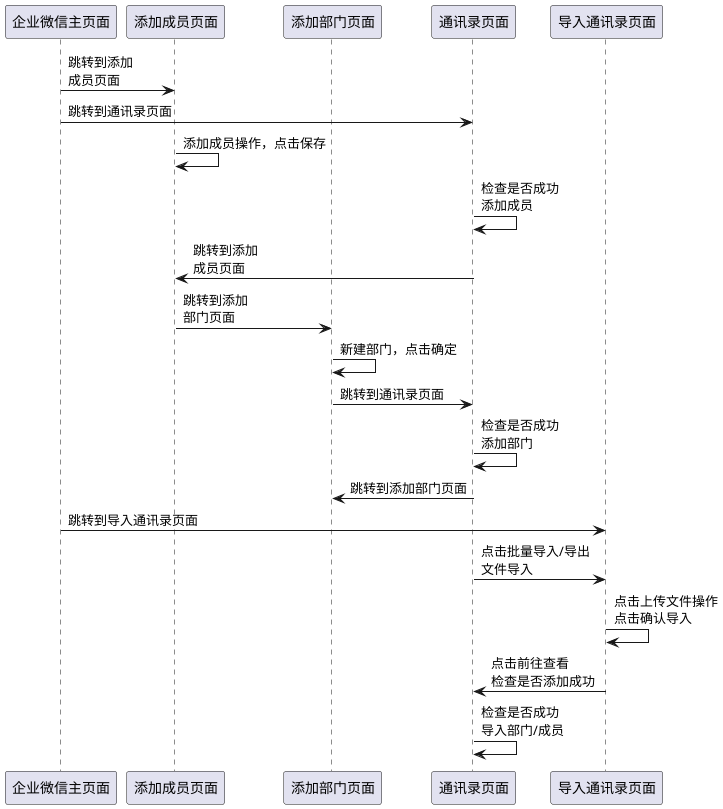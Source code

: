 @startuml
participant 企业微信主页面 as main

participant 添加成员页面 as add_member

participant 添加部门页面 as add_department

participant 通讯录页面 as contact

participant 导入通讯录页面 as import_member

main -> add_member: 跳转到添加\n成员页面
main -> contact: 跳转到通讯录页面
add_member -> add_member: 添加成员操作，点击保存
contact -> contact: 检查是否成功\n添加成员
contact -> add_member: 跳转到添加\n成员页面

add_member -> add_department: 跳转到添加\n部门页面
add_department -> add_department: 新建部门，点击确定
add_department -> contact: 跳转到通讯录页面
contact -> contact: 检查是否成功\n添加部门
contact -> add_department: 跳转到添加部门页面

main -> import_member: 跳转到导入通讯录页面
contact -> import_member: 点击批量导入/导出\n文件导入
import_member -> import_member: 点击上传文件操作\n点击确认导入
import_member -> contact: 点击前往查看\n检查是否添加成功
contact -> contact: 检查是否成功\n导入部门/成员
@enduml